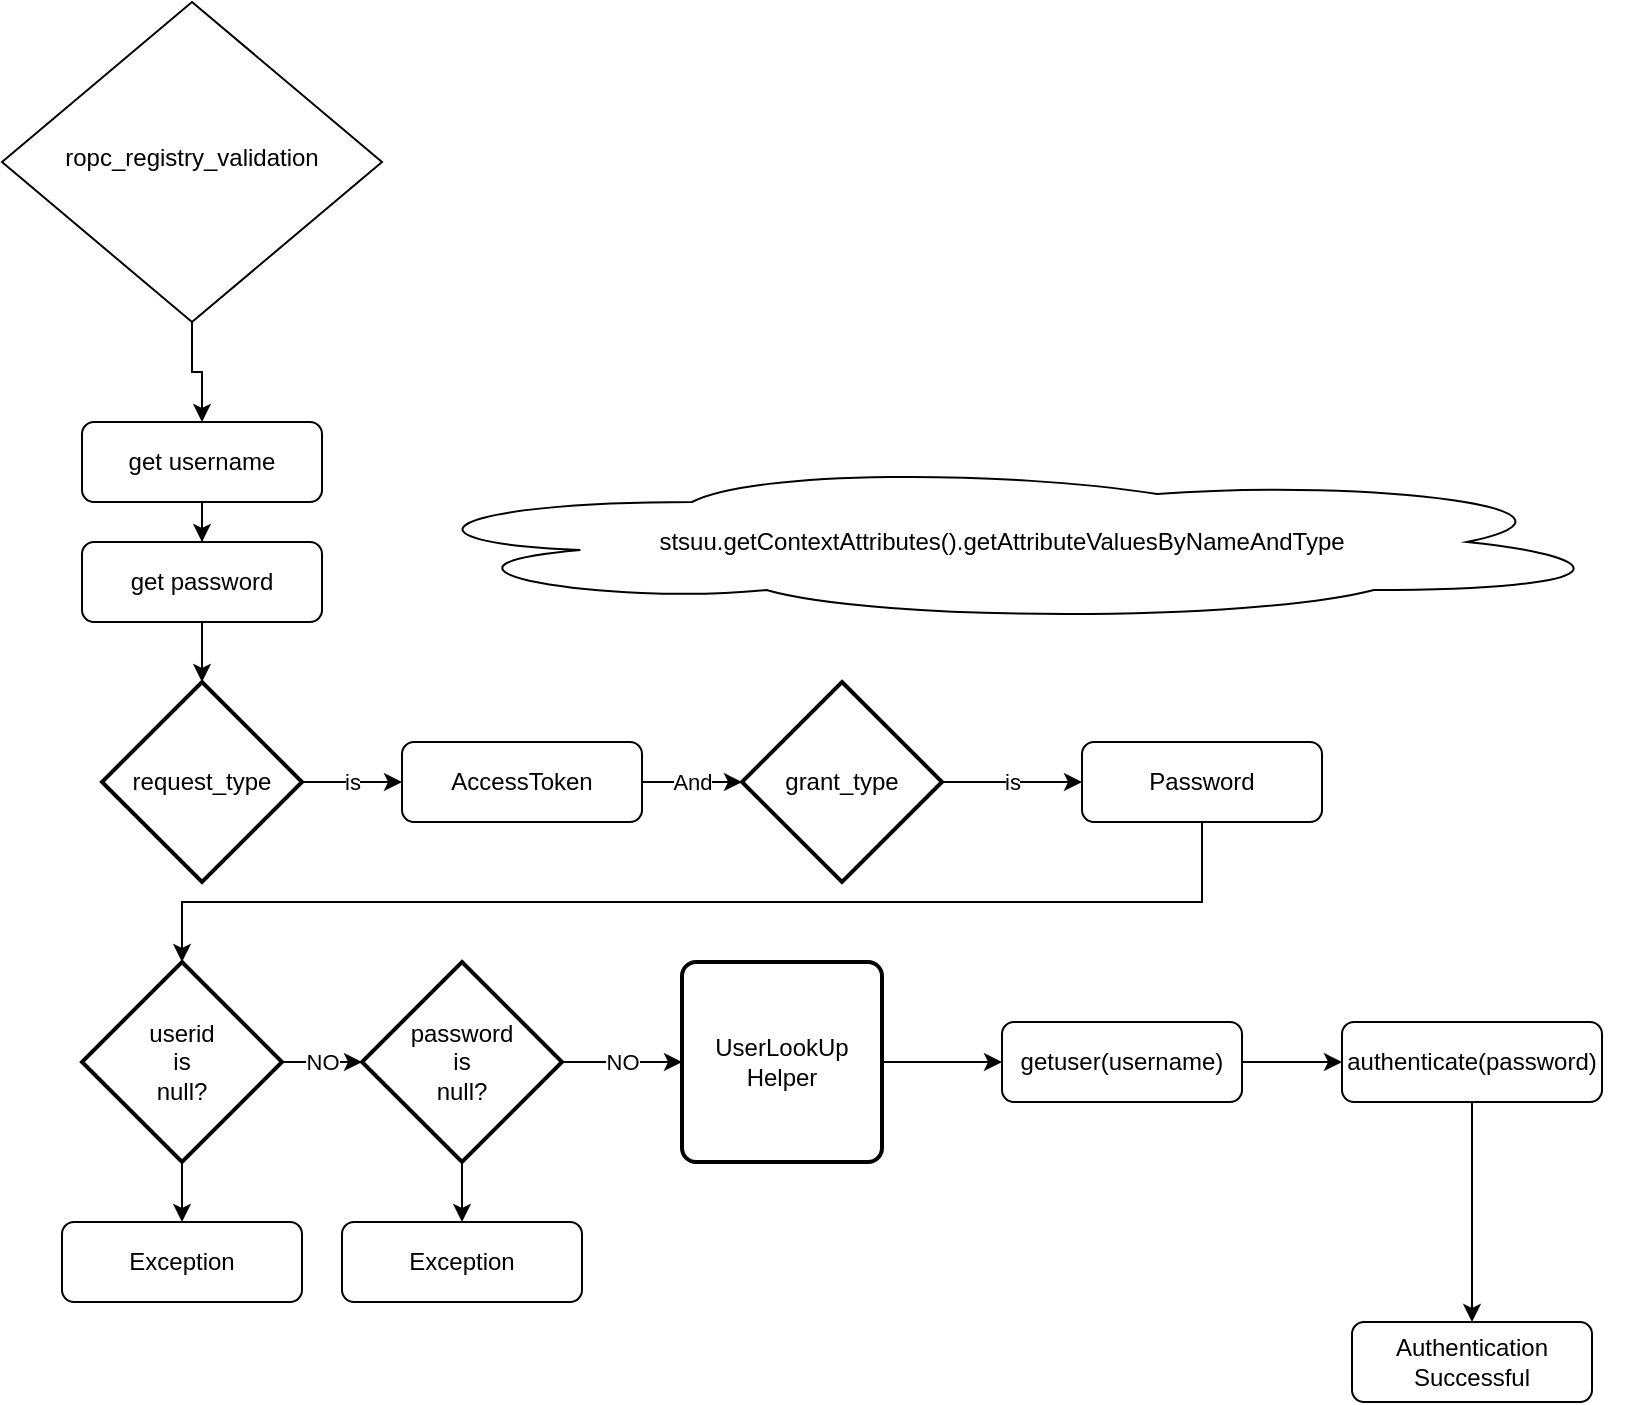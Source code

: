<mxfile version="20.8.17" type="github">
  <diagram id="C5RBs43oDa-KdzZeNtuy" name="Page-1">
    <mxGraphModel dx="1434" dy="788" grid="1" gridSize="10" guides="1" tooltips="1" connect="1" arrows="1" fold="1" page="1" pageScale="1" pageWidth="827" pageHeight="1169" math="0" shadow="0">
      <root>
        <mxCell id="WIyWlLk6GJQsqaUBKTNV-0" />
        <mxCell id="WIyWlLk6GJQsqaUBKTNV-1" parent="WIyWlLk6GJQsqaUBKTNV-0" />
        <mxCell id="8u9az_-6E9huGCgLwTI3-5" style="edgeStyle=orthogonalEdgeStyle;rounded=0;orthogonalLoop=1;jettySize=auto;html=1;exitX=0.5;exitY=1;exitDx=0;exitDy=0;entryX=0.5;entryY=0;entryDx=0;entryDy=0;" parent="WIyWlLk6GJQsqaUBKTNV-1" source="WIyWlLk6GJQsqaUBKTNV-6" target="8u9az_-6E9huGCgLwTI3-1" edge="1">
          <mxGeometry relative="1" as="geometry" />
        </mxCell>
        <mxCell id="WIyWlLk6GJQsqaUBKTNV-6" value="ropc_registry_validation" style="rhombus;whiteSpace=wrap;html=1;shadow=0;fontFamily=Helvetica;fontSize=12;align=center;strokeWidth=1;spacing=6;spacingTop=-4;" parent="WIyWlLk6GJQsqaUBKTNV-1" vertex="1">
          <mxGeometry y="20" width="190" height="160" as="geometry" />
        </mxCell>
        <mxCell id="8u9az_-6E9huGCgLwTI3-2" style="edgeStyle=orthogonalEdgeStyle;rounded=0;orthogonalLoop=1;jettySize=auto;html=1;exitX=0.5;exitY=0;exitDx=0;exitDy=0;entryX=0;entryY=0.5;entryDx=0;entryDy=0;" parent="WIyWlLk6GJQsqaUBKTNV-1" target="8u9az_-6E9huGCgLwTI3-1" edge="1">
          <mxGeometry relative="1" as="geometry">
            <mxPoint x="95" y="230" as="sourcePoint" />
          </mxGeometry>
        </mxCell>
        <mxCell id="8u9az_-6E9huGCgLwTI3-4" value="" style="edgeStyle=orthogonalEdgeStyle;rounded=0;orthogonalLoop=1;jettySize=auto;html=1;" parent="WIyWlLk6GJQsqaUBKTNV-1" source="8u9az_-6E9huGCgLwTI3-1" target="8u9az_-6E9huGCgLwTI3-3" edge="1">
          <mxGeometry relative="1" as="geometry" />
        </mxCell>
        <mxCell id="8u9az_-6E9huGCgLwTI3-1" value="get username" style="rounded=1;whiteSpace=wrap;html=1;fontSize=12;glass=0;strokeWidth=1;shadow=0;" parent="WIyWlLk6GJQsqaUBKTNV-1" vertex="1">
          <mxGeometry x="40" y="230" width="120" height="40" as="geometry" />
        </mxCell>
        <mxCell id="8u9az_-6E9huGCgLwTI3-20" value="" style="edgeStyle=orthogonalEdgeStyle;rounded=0;orthogonalLoop=1;jettySize=auto;html=1;" parent="WIyWlLk6GJQsqaUBKTNV-1" source="8u9az_-6E9huGCgLwTI3-3" target="8u9az_-6E9huGCgLwTI3-10" edge="1">
          <mxGeometry relative="1" as="geometry" />
        </mxCell>
        <mxCell id="8u9az_-6E9huGCgLwTI3-3" value="get password" style="rounded=1;whiteSpace=wrap;html=1;fontSize=12;glass=0;strokeWidth=1;shadow=0;" parent="WIyWlLk6GJQsqaUBKTNV-1" vertex="1">
          <mxGeometry x="40" y="290" width="120" height="40" as="geometry" />
        </mxCell>
        <mxCell id="8u9az_-6E9huGCgLwTI3-6" value="stsuu.getContextAttributes().getAttributeValuesByNameAndType" style="ellipse;shape=cloud;whiteSpace=wrap;html=1;" parent="WIyWlLk6GJQsqaUBKTNV-1" vertex="1">
          <mxGeometry x="190" y="250" width="620" height="80" as="geometry" />
        </mxCell>
        <mxCell id="8u9az_-6E9huGCgLwTI3-13" value="is" style="edgeStyle=orthogonalEdgeStyle;rounded=0;orthogonalLoop=1;jettySize=auto;html=1;entryX=0;entryY=0.5;entryDx=0;entryDy=0;" parent="WIyWlLk6GJQsqaUBKTNV-1" source="8u9az_-6E9huGCgLwTI3-10" target="8u9az_-6E9huGCgLwTI3-12" edge="1">
          <mxGeometry relative="1" as="geometry" />
        </mxCell>
        <mxCell id="8u9az_-6E9huGCgLwTI3-10" value="request_type" style="strokeWidth=2;html=1;shape=mxgraph.flowchart.decision;whiteSpace=wrap;" parent="WIyWlLk6GJQsqaUBKTNV-1" vertex="1">
          <mxGeometry x="50" y="360" width="100" height="100" as="geometry" />
        </mxCell>
        <mxCell id="8u9az_-6E9huGCgLwTI3-15" value="And" style="edgeStyle=orthogonalEdgeStyle;rounded=0;orthogonalLoop=1;jettySize=auto;html=1;" parent="WIyWlLk6GJQsqaUBKTNV-1" source="8u9az_-6E9huGCgLwTI3-12" target="8u9az_-6E9huGCgLwTI3-14" edge="1">
          <mxGeometry relative="1" as="geometry" />
        </mxCell>
        <mxCell id="8u9az_-6E9huGCgLwTI3-12" value="AccessToken" style="rounded=1;whiteSpace=wrap;html=1;fontSize=12;glass=0;strokeWidth=1;shadow=0;" parent="WIyWlLk6GJQsqaUBKTNV-1" vertex="1">
          <mxGeometry x="200" y="390" width="120" height="40" as="geometry" />
        </mxCell>
        <mxCell id="8u9az_-6E9huGCgLwTI3-17" value="is" style="edgeStyle=orthogonalEdgeStyle;rounded=0;orthogonalLoop=1;jettySize=auto;html=1;" parent="WIyWlLk6GJQsqaUBKTNV-1" source="8u9az_-6E9huGCgLwTI3-14" target="8u9az_-6E9huGCgLwTI3-16" edge="1">
          <mxGeometry relative="1" as="geometry" />
        </mxCell>
        <mxCell id="8u9az_-6E9huGCgLwTI3-14" value="grant_type" style="strokeWidth=2;html=1;shape=mxgraph.flowchart.decision;whiteSpace=wrap;" parent="WIyWlLk6GJQsqaUBKTNV-1" vertex="1">
          <mxGeometry x="370" y="360" width="100" height="100" as="geometry" />
        </mxCell>
        <mxCell id="8u9az_-6E9huGCgLwTI3-21" value="" style="edgeStyle=orthogonalEdgeStyle;rounded=0;orthogonalLoop=1;jettySize=auto;html=1;" parent="WIyWlLk6GJQsqaUBKTNV-1" source="8u9az_-6E9huGCgLwTI3-16" target="8u9az_-6E9huGCgLwTI3-18" edge="1">
          <mxGeometry relative="1" as="geometry">
            <Array as="points">
              <mxPoint x="600" y="470" />
              <mxPoint x="90" y="470" />
            </Array>
          </mxGeometry>
        </mxCell>
        <mxCell id="8u9az_-6E9huGCgLwTI3-16" value="Password" style="rounded=1;whiteSpace=wrap;html=1;fontSize=12;glass=0;strokeWidth=1;shadow=0;" parent="WIyWlLk6GJQsqaUBKTNV-1" vertex="1">
          <mxGeometry x="540" y="390" width="120" height="40" as="geometry" />
        </mxCell>
        <mxCell id="8u9az_-6E9huGCgLwTI3-23" value="NO" style="edgeStyle=orthogonalEdgeStyle;rounded=0;orthogonalLoop=1;jettySize=auto;html=1;" parent="WIyWlLk6GJQsqaUBKTNV-1" source="8u9az_-6E9huGCgLwTI3-18" target="8u9az_-6E9huGCgLwTI3-22" edge="1">
          <mxGeometry relative="1" as="geometry" />
        </mxCell>
        <mxCell id="8u9az_-6E9huGCgLwTI3-26" value="" style="edgeStyle=orthogonalEdgeStyle;rounded=0;orthogonalLoop=1;jettySize=auto;html=1;" parent="WIyWlLk6GJQsqaUBKTNV-1" source="8u9az_-6E9huGCgLwTI3-18" target="8u9az_-6E9huGCgLwTI3-24" edge="1">
          <mxGeometry relative="1" as="geometry" />
        </mxCell>
        <mxCell id="8u9az_-6E9huGCgLwTI3-18" value="userid &lt;br&gt;is &lt;br&gt;null?" style="strokeWidth=2;html=1;shape=mxgraph.flowchart.decision;whiteSpace=wrap;" parent="WIyWlLk6GJQsqaUBKTNV-1" vertex="1">
          <mxGeometry x="40" y="500" width="100" height="100" as="geometry" />
        </mxCell>
        <mxCell id="8u9az_-6E9huGCgLwTI3-27" value="" style="edgeStyle=orthogonalEdgeStyle;rounded=0;orthogonalLoop=1;jettySize=auto;html=1;" parent="WIyWlLk6GJQsqaUBKTNV-1" source="8u9az_-6E9huGCgLwTI3-22" target="8u9az_-6E9huGCgLwTI3-25" edge="1">
          <mxGeometry relative="1" as="geometry" />
        </mxCell>
        <mxCell id="8u9az_-6E9huGCgLwTI3-29" value="NO" style="edgeStyle=orthogonalEdgeStyle;rounded=0;orthogonalLoop=1;jettySize=auto;html=1;" parent="WIyWlLk6GJQsqaUBKTNV-1" source="8u9az_-6E9huGCgLwTI3-22" target="8u9az_-6E9huGCgLwTI3-28" edge="1">
          <mxGeometry relative="1" as="geometry" />
        </mxCell>
        <mxCell id="8u9az_-6E9huGCgLwTI3-22" value="password &lt;br&gt;is &lt;br&gt;null?" style="strokeWidth=2;html=1;shape=mxgraph.flowchart.decision;whiteSpace=wrap;" parent="WIyWlLk6GJQsqaUBKTNV-1" vertex="1">
          <mxGeometry x="180" y="500" width="100" height="100" as="geometry" />
        </mxCell>
        <mxCell id="8u9az_-6E9huGCgLwTI3-24" value="Exception" style="rounded=1;whiteSpace=wrap;html=1;fontSize=12;glass=0;strokeWidth=1;shadow=0;" parent="WIyWlLk6GJQsqaUBKTNV-1" vertex="1">
          <mxGeometry x="30" y="630" width="120" height="40" as="geometry" />
        </mxCell>
        <mxCell id="8u9az_-6E9huGCgLwTI3-25" value="Exception" style="rounded=1;whiteSpace=wrap;html=1;fontSize=12;glass=0;strokeWidth=1;shadow=0;" parent="WIyWlLk6GJQsqaUBKTNV-1" vertex="1">
          <mxGeometry x="170" y="630" width="120" height="40" as="geometry" />
        </mxCell>
        <mxCell id="8u9az_-6E9huGCgLwTI3-32" value="" style="edgeStyle=orthogonalEdgeStyle;rounded=0;orthogonalLoop=1;jettySize=auto;html=1;" parent="WIyWlLk6GJQsqaUBKTNV-1" source="8u9az_-6E9huGCgLwTI3-28" target="8u9az_-6E9huGCgLwTI3-31" edge="1">
          <mxGeometry relative="1" as="geometry" />
        </mxCell>
        <mxCell id="8u9az_-6E9huGCgLwTI3-28" value="UserLookUp&lt;br&gt;Helper" style="rounded=1;whiteSpace=wrap;html=1;absoluteArcSize=1;arcSize=14;strokeWidth=2;" parent="WIyWlLk6GJQsqaUBKTNV-1" vertex="1">
          <mxGeometry x="340" y="500" width="100" height="100" as="geometry" />
        </mxCell>
        <mxCell id="8u9az_-6E9huGCgLwTI3-34" value="" style="edgeStyle=orthogonalEdgeStyle;rounded=0;orthogonalLoop=1;jettySize=auto;html=1;" parent="WIyWlLk6GJQsqaUBKTNV-1" source="8u9az_-6E9huGCgLwTI3-31" target="8u9az_-6E9huGCgLwTI3-33" edge="1">
          <mxGeometry relative="1" as="geometry" />
        </mxCell>
        <mxCell id="8u9az_-6E9huGCgLwTI3-31" value="getuser(username)" style="rounded=1;whiteSpace=wrap;html=1;fontSize=12;glass=0;strokeWidth=1;shadow=0;" parent="WIyWlLk6GJQsqaUBKTNV-1" vertex="1">
          <mxGeometry x="500" y="530" width="120" height="40" as="geometry" />
        </mxCell>
        <mxCell id="8u9az_-6E9huGCgLwTI3-36" value="" style="edgeStyle=orthogonalEdgeStyle;rounded=0;orthogonalLoop=1;jettySize=auto;html=1;" parent="WIyWlLk6GJQsqaUBKTNV-1" source="8u9az_-6E9huGCgLwTI3-33" target="8u9az_-6E9huGCgLwTI3-35" edge="1">
          <mxGeometry relative="1" as="geometry" />
        </mxCell>
        <mxCell id="8u9az_-6E9huGCgLwTI3-33" value="authenticate(password)" style="rounded=1;whiteSpace=wrap;html=1;fontSize=12;glass=0;strokeWidth=1;shadow=0;" parent="WIyWlLk6GJQsqaUBKTNV-1" vertex="1">
          <mxGeometry x="670" y="530" width="130" height="40" as="geometry" />
        </mxCell>
        <mxCell id="8u9az_-6E9huGCgLwTI3-35" value="Authentication Successful" style="rounded=1;whiteSpace=wrap;html=1;fontSize=12;glass=0;strokeWidth=1;shadow=0;" parent="WIyWlLk6GJQsqaUBKTNV-1" vertex="1">
          <mxGeometry x="675" y="680" width="120" height="40" as="geometry" />
        </mxCell>
      </root>
    </mxGraphModel>
  </diagram>
</mxfile>
